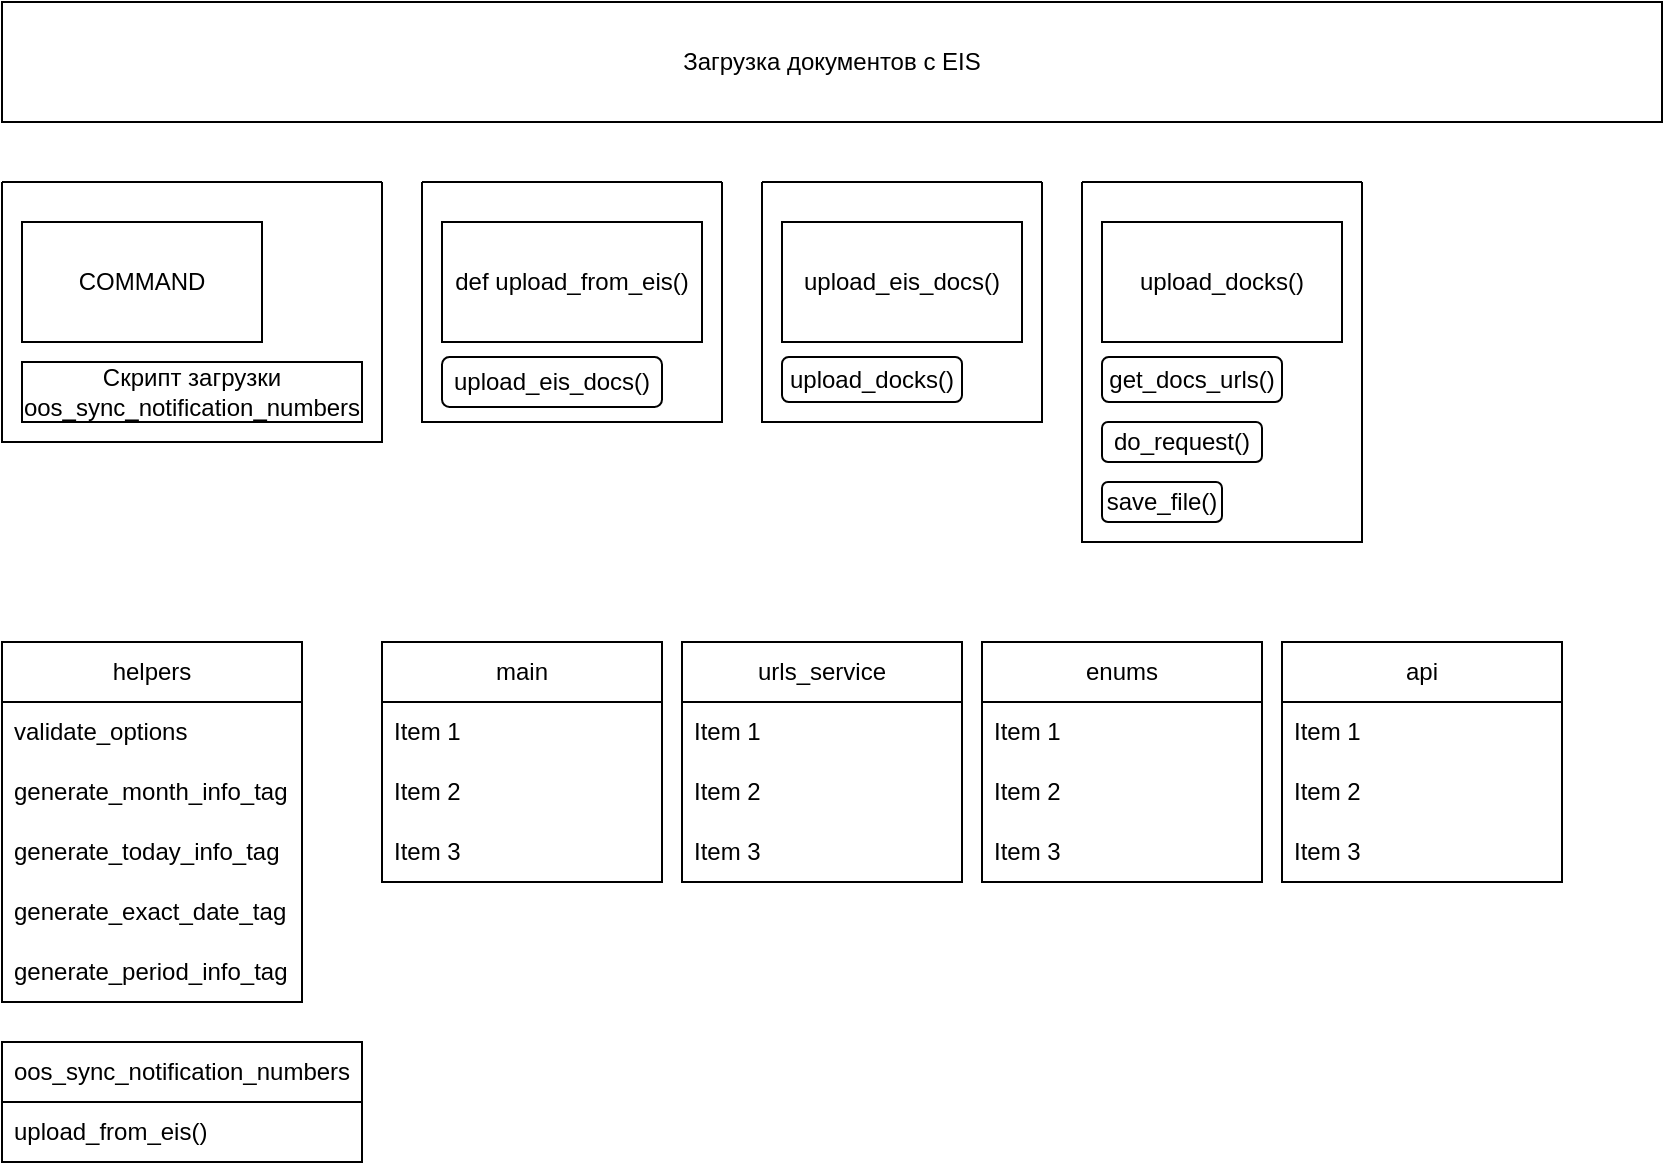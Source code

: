 <mxfile version="24.2.3" type="github">
  <diagram name="Page-1" id="2Vxdna3S16cJ2or73cyh">
    <mxGraphModel dx="1384" dy="772" grid="1" gridSize="10" guides="1" tooltips="1" connect="1" arrows="1" fold="1" page="1" pageScale="1" pageWidth="850" pageHeight="1100" math="0" shadow="0">
      <root>
        <mxCell id="0" />
        <mxCell id="1" parent="0" />
        <mxCell id="w_xfcyIcDATjpzYOrhFV-1" value="Загрузка документов с EIS" style="rounded=0;whiteSpace=wrap;html=1;" vertex="1" parent="1">
          <mxGeometry x="10" y="10" width="830" height="60" as="geometry" />
        </mxCell>
        <mxCell id="w_xfcyIcDATjpzYOrhFV-4" value="" style="swimlane;startSize=0;" vertex="1" parent="1">
          <mxGeometry x="10" y="100" width="190" height="130" as="geometry" />
        </mxCell>
        <mxCell id="w_xfcyIcDATjpzYOrhFV-5" value="COMMAND" style="whiteSpace=wrap;html=1;" vertex="1" parent="w_xfcyIcDATjpzYOrhFV-4">
          <mxGeometry x="10" y="20" width="120" height="60" as="geometry" />
        </mxCell>
        <mxCell id="w_xfcyIcDATjpzYOrhFV-24" value="Скрипт загрузки oos_sync_notification_numbers" style="whiteSpace=wrap;html=1;" vertex="1" parent="w_xfcyIcDATjpzYOrhFV-4">
          <mxGeometry x="10" y="90" width="170" height="30" as="geometry" />
        </mxCell>
        <mxCell id="w_xfcyIcDATjpzYOrhFV-7" value="" style="swimlane;startSize=0;" vertex="1" parent="1">
          <mxGeometry x="220" y="100" width="150" height="120" as="geometry" />
        </mxCell>
        <mxCell id="w_xfcyIcDATjpzYOrhFV-9" value="def upload_from_eis()" style="whiteSpace=wrap;html=1;" vertex="1" parent="w_xfcyIcDATjpzYOrhFV-7">
          <mxGeometry x="10" y="20" width="130" height="60" as="geometry" />
        </mxCell>
        <mxCell id="w_xfcyIcDATjpzYOrhFV-15" value="upload_eis_docs()" style="rounded=1;whiteSpace=wrap;html=1;" vertex="1" parent="w_xfcyIcDATjpzYOrhFV-7">
          <mxGeometry x="10" y="87.5" width="110" height="25" as="geometry" />
        </mxCell>
        <mxCell id="w_xfcyIcDATjpzYOrhFV-11" value="" style="swimlane;startSize=0;" vertex="1" parent="1">
          <mxGeometry x="390" y="100" width="140" height="120" as="geometry" />
        </mxCell>
        <mxCell id="w_xfcyIcDATjpzYOrhFV-13" value="upload_eis_docs()" style="whiteSpace=wrap;html=1;" vertex="1" parent="w_xfcyIcDATjpzYOrhFV-11">
          <mxGeometry x="10" y="20" width="120" height="60" as="geometry" />
        </mxCell>
        <mxCell id="w_xfcyIcDATjpzYOrhFV-16" value="upload_docks()" style="rounded=1;whiteSpace=wrap;html=1;" vertex="1" parent="w_xfcyIcDATjpzYOrhFV-11">
          <mxGeometry x="10" y="87.5" width="90" height="22.5" as="geometry" />
        </mxCell>
        <mxCell id="w_xfcyIcDATjpzYOrhFV-18" value="" style="swimlane;startSize=0;" vertex="1" parent="1">
          <mxGeometry x="550" y="100" width="140" height="180" as="geometry" />
        </mxCell>
        <mxCell id="w_xfcyIcDATjpzYOrhFV-19" value="upload_docks()" style="whiteSpace=wrap;html=1;" vertex="1" parent="w_xfcyIcDATjpzYOrhFV-18">
          <mxGeometry x="10" y="20" width="120" height="60" as="geometry" />
        </mxCell>
        <mxCell id="w_xfcyIcDATjpzYOrhFV-21" value="get_docs_urls()" style="rounded=1;whiteSpace=wrap;html=1;" vertex="1" parent="w_xfcyIcDATjpzYOrhFV-18">
          <mxGeometry x="10" y="87.5" width="90" height="22.5" as="geometry" />
        </mxCell>
        <mxCell id="w_xfcyIcDATjpzYOrhFV-22" value="do_request()" style="rounded=1;whiteSpace=wrap;html=1;" vertex="1" parent="w_xfcyIcDATjpzYOrhFV-18">
          <mxGeometry x="10" y="120" width="80" height="20" as="geometry" />
        </mxCell>
        <mxCell id="w_xfcyIcDATjpzYOrhFV-23" value="save_file()" style="rounded=1;whiteSpace=wrap;html=1;" vertex="1" parent="1">
          <mxGeometry x="560" y="250" width="60" height="20" as="geometry" />
        </mxCell>
        <mxCell id="w_xfcyIcDATjpzYOrhFV-25" value="helpers" style="swimlane;fontStyle=0;childLayout=stackLayout;horizontal=1;startSize=30;horizontalStack=0;resizeParent=1;resizeParentMax=0;resizeLast=0;collapsible=1;marginBottom=0;whiteSpace=wrap;html=1;" vertex="1" parent="1">
          <mxGeometry x="10" y="330" width="150" height="180" as="geometry">
            <mxRectangle x="10" y="330" width="80" height="30" as="alternateBounds" />
          </mxGeometry>
        </mxCell>
        <mxCell id="w_xfcyIcDATjpzYOrhFV-26" value="validate_options" style="text;strokeColor=none;fillColor=none;align=left;verticalAlign=middle;spacingLeft=4;spacingRight=4;overflow=hidden;points=[[0,0.5],[1,0.5]];portConstraint=eastwest;rotatable=0;whiteSpace=wrap;html=1;" vertex="1" parent="w_xfcyIcDATjpzYOrhFV-25">
          <mxGeometry y="30" width="150" height="30" as="geometry" />
        </mxCell>
        <mxCell id="w_xfcyIcDATjpzYOrhFV-27" value="generate_month_info_tag" style="text;strokeColor=none;fillColor=none;align=left;verticalAlign=middle;spacingLeft=4;spacingRight=4;overflow=hidden;points=[[0,0.5],[1,0.5]];portConstraint=eastwest;rotatable=0;whiteSpace=wrap;html=1;" vertex="1" parent="w_xfcyIcDATjpzYOrhFV-25">
          <mxGeometry y="60" width="150" height="30" as="geometry" />
        </mxCell>
        <mxCell id="w_xfcyIcDATjpzYOrhFV-28" value="generate_today_info_tag" style="text;strokeColor=none;fillColor=none;align=left;verticalAlign=middle;spacingLeft=4;spacingRight=4;overflow=hidden;points=[[0,0.5],[1,0.5]];portConstraint=eastwest;rotatable=0;whiteSpace=wrap;html=1;" vertex="1" parent="w_xfcyIcDATjpzYOrhFV-25">
          <mxGeometry y="90" width="150" height="30" as="geometry" />
        </mxCell>
        <mxCell id="w_xfcyIcDATjpzYOrhFV-59" value="generate_exact_date_tag" style="text;strokeColor=none;fillColor=none;align=left;verticalAlign=middle;spacingLeft=4;spacingRight=4;overflow=hidden;points=[[0,0.5],[1,0.5]];portConstraint=eastwest;rotatable=0;whiteSpace=wrap;html=1;" vertex="1" parent="w_xfcyIcDATjpzYOrhFV-25">
          <mxGeometry y="120" width="150" height="30" as="geometry" />
        </mxCell>
        <mxCell id="w_xfcyIcDATjpzYOrhFV-61" value="generate_period_info_tag" style="text;strokeColor=none;fillColor=none;align=left;verticalAlign=middle;spacingLeft=4;spacingRight=4;overflow=hidden;points=[[0,0.5],[1,0.5]];portConstraint=eastwest;rotatable=0;whiteSpace=wrap;html=1;" vertex="1" parent="w_xfcyIcDATjpzYOrhFV-25">
          <mxGeometry y="150" width="150" height="30" as="geometry" />
        </mxCell>
        <mxCell id="w_xfcyIcDATjpzYOrhFV-29" value="main" style="swimlane;fontStyle=0;childLayout=stackLayout;horizontal=1;startSize=30;horizontalStack=0;resizeParent=1;resizeParentMax=0;resizeLast=0;collapsible=1;marginBottom=0;whiteSpace=wrap;html=1;" vertex="1" parent="1">
          <mxGeometry x="200" y="330" width="140" height="120" as="geometry" />
        </mxCell>
        <mxCell id="w_xfcyIcDATjpzYOrhFV-30" value="Item 1" style="text;strokeColor=none;fillColor=none;align=left;verticalAlign=middle;spacingLeft=4;spacingRight=4;overflow=hidden;points=[[0,0.5],[1,0.5]];portConstraint=eastwest;rotatable=0;whiteSpace=wrap;html=1;" vertex="1" parent="w_xfcyIcDATjpzYOrhFV-29">
          <mxGeometry y="30" width="140" height="30" as="geometry" />
        </mxCell>
        <mxCell id="w_xfcyIcDATjpzYOrhFV-31" value="Item 2" style="text;strokeColor=none;fillColor=none;align=left;verticalAlign=middle;spacingLeft=4;spacingRight=4;overflow=hidden;points=[[0,0.5],[1,0.5]];portConstraint=eastwest;rotatable=0;whiteSpace=wrap;html=1;" vertex="1" parent="w_xfcyIcDATjpzYOrhFV-29">
          <mxGeometry y="60" width="140" height="30" as="geometry" />
        </mxCell>
        <mxCell id="w_xfcyIcDATjpzYOrhFV-32" value="Item 3" style="text;strokeColor=none;fillColor=none;align=left;verticalAlign=middle;spacingLeft=4;spacingRight=4;overflow=hidden;points=[[0,0.5],[1,0.5]];portConstraint=eastwest;rotatable=0;whiteSpace=wrap;html=1;" vertex="1" parent="w_xfcyIcDATjpzYOrhFV-29">
          <mxGeometry y="90" width="140" height="30" as="geometry" />
        </mxCell>
        <mxCell id="w_xfcyIcDATjpzYOrhFV-33" value="urls_service" style="swimlane;fontStyle=0;childLayout=stackLayout;horizontal=1;startSize=30;horizontalStack=0;resizeParent=1;resizeParentMax=0;resizeLast=0;collapsible=1;marginBottom=0;whiteSpace=wrap;html=1;" vertex="1" parent="1">
          <mxGeometry x="350" y="330" width="140" height="120" as="geometry" />
        </mxCell>
        <mxCell id="w_xfcyIcDATjpzYOrhFV-34" value="Item 1" style="text;strokeColor=none;fillColor=none;align=left;verticalAlign=middle;spacingLeft=4;spacingRight=4;overflow=hidden;points=[[0,0.5],[1,0.5]];portConstraint=eastwest;rotatable=0;whiteSpace=wrap;html=1;" vertex="1" parent="w_xfcyIcDATjpzYOrhFV-33">
          <mxGeometry y="30" width="140" height="30" as="geometry" />
        </mxCell>
        <mxCell id="w_xfcyIcDATjpzYOrhFV-35" value="Item 2" style="text;strokeColor=none;fillColor=none;align=left;verticalAlign=middle;spacingLeft=4;spacingRight=4;overflow=hidden;points=[[0,0.5],[1,0.5]];portConstraint=eastwest;rotatable=0;whiteSpace=wrap;html=1;" vertex="1" parent="w_xfcyIcDATjpzYOrhFV-33">
          <mxGeometry y="60" width="140" height="30" as="geometry" />
        </mxCell>
        <mxCell id="w_xfcyIcDATjpzYOrhFV-36" value="Item 3" style="text;strokeColor=none;fillColor=none;align=left;verticalAlign=middle;spacingLeft=4;spacingRight=4;overflow=hidden;points=[[0,0.5],[1,0.5]];portConstraint=eastwest;rotatable=0;whiteSpace=wrap;html=1;" vertex="1" parent="w_xfcyIcDATjpzYOrhFV-33">
          <mxGeometry y="90" width="140" height="30" as="geometry" />
        </mxCell>
        <mxCell id="w_xfcyIcDATjpzYOrhFV-37" value="enums" style="swimlane;fontStyle=0;childLayout=stackLayout;horizontal=1;startSize=30;horizontalStack=0;resizeParent=1;resizeParentMax=0;resizeLast=0;collapsible=1;marginBottom=0;whiteSpace=wrap;html=1;" vertex="1" parent="1">
          <mxGeometry x="500" y="330" width="140" height="120" as="geometry" />
        </mxCell>
        <mxCell id="w_xfcyIcDATjpzYOrhFV-38" value="Item 1" style="text;strokeColor=none;fillColor=none;align=left;verticalAlign=middle;spacingLeft=4;spacingRight=4;overflow=hidden;points=[[0,0.5],[1,0.5]];portConstraint=eastwest;rotatable=0;whiteSpace=wrap;html=1;" vertex="1" parent="w_xfcyIcDATjpzYOrhFV-37">
          <mxGeometry y="30" width="140" height="30" as="geometry" />
        </mxCell>
        <mxCell id="w_xfcyIcDATjpzYOrhFV-39" value="Item 2" style="text;strokeColor=none;fillColor=none;align=left;verticalAlign=middle;spacingLeft=4;spacingRight=4;overflow=hidden;points=[[0,0.5],[1,0.5]];portConstraint=eastwest;rotatable=0;whiteSpace=wrap;html=1;" vertex="1" parent="w_xfcyIcDATjpzYOrhFV-37">
          <mxGeometry y="60" width="140" height="30" as="geometry" />
        </mxCell>
        <mxCell id="w_xfcyIcDATjpzYOrhFV-40" value="Item 3" style="text;strokeColor=none;fillColor=none;align=left;verticalAlign=middle;spacingLeft=4;spacingRight=4;overflow=hidden;points=[[0,0.5],[1,0.5]];portConstraint=eastwest;rotatable=0;whiteSpace=wrap;html=1;" vertex="1" parent="w_xfcyIcDATjpzYOrhFV-37">
          <mxGeometry y="90" width="140" height="30" as="geometry" />
        </mxCell>
        <mxCell id="w_xfcyIcDATjpzYOrhFV-41" value="api" style="swimlane;fontStyle=0;childLayout=stackLayout;horizontal=1;startSize=30;horizontalStack=0;resizeParent=1;resizeParentMax=0;resizeLast=0;collapsible=1;marginBottom=0;whiteSpace=wrap;html=1;" vertex="1" parent="1">
          <mxGeometry x="650" y="330" width="140" height="120" as="geometry" />
        </mxCell>
        <mxCell id="w_xfcyIcDATjpzYOrhFV-42" value="Item 1" style="text;strokeColor=none;fillColor=none;align=left;verticalAlign=middle;spacingLeft=4;spacingRight=4;overflow=hidden;points=[[0,0.5],[1,0.5]];portConstraint=eastwest;rotatable=0;whiteSpace=wrap;html=1;" vertex="1" parent="w_xfcyIcDATjpzYOrhFV-41">
          <mxGeometry y="30" width="140" height="30" as="geometry" />
        </mxCell>
        <mxCell id="w_xfcyIcDATjpzYOrhFV-43" value="Item 2" style="text;strokeColor=none;fillColor=none;align=left;verticalAlign=middle;spacingLeft=4;spacingRight=4;overflow=hidden;points=[[0,0.5],[1,0.5]];portConstraint=eastwest;rotatable=0;whiteSpace=wrap;html=1;" vertex="1" parent="w_xfcyIcDATjpzYOrhFV-41">
          <mxGeometry y="60" width="140" height="30" as="geometry" />
        </mxCell>
        <mxCell id="w_xfcyIcDATjpzYOrhFV-44" value="Item 3" style="text;strokeColor=none;fillColor=none;align=left;verticalAlign=middle;spacingLeft=4;spacingRight=4;overflow=hidden;points=[[0,0.5],[1,0.5]];portConstraint=eastwest;rotatable=0;whiteSpace=wrap;html=1;" vertex="1" parent="w_xfcyIcDATjpzYOrhFV-41">
          <mxGeometry y="90" width="140" height="30" as="geometry" />
        </mxCell>
        <mxCell id="w_xfcyIcDATjpzYOrhFV-51" value="oos_sync_notification_numbers" style="swimlane;fontStyle=0;childLayout=stackLayout;horizontal=1;startSize=30;horizontalStack=0;resizeParent=1;resizeParentMax=0;resizeLast=0;collapsible=1;marginBottom=0;whiteSpace=wrap;html=1;" vertex="1" parent="1">
          <mxGeometry x="10" y="530" width="180" height="60" as="geometry" />
        </mxCell>
        <mxCell id="w_xfcyIcDATjpzYOrhFV-52" value="upload_from_eis()" style="text;strokeColor=none;fillColor=none;align=left;verticalAlign=middle;spacingLeft=4;spacingRight=4;overflow=hidden;points=[[0,0.5],[1,0.5]];portConstraint=eastwest;rotatable=0;whiteSpace=wrap;html=1;" vertex="1" parent="w_xfcyIcDATjpzYOrhFV-51">
          <mxGeometry y="30" width="180" height="30" as="geometry" />
        </mxCell>
      </root>
    </mxGraphModel>
  </diagram>
</mxfile>
